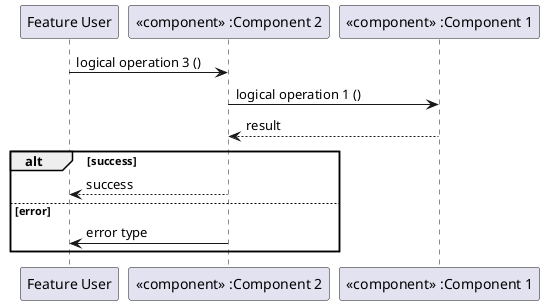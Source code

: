 ..
   # *******************************************************************************
   # Copyright (c) 2025 Contributors to the Eclipse Foundation
   #
   # See the NOTICE file(s) distributed with this work for additional
   # information regarding copyright ownership.
   #
   # This program and the accompanying materials are made available under the
   # terms of the Apache License Version 2.0 which is available at
   # https://www.apache.org/licenses/LICENSE-2.0
   #
   # SPDX-License-Identifier: Apache-2.0
   # *******************************************************************************

@startuml

participant "Feature User" as actor
participant "«component» :Component 2" as m2
participant "«component» :Component 1" as m1

actor -> m2: logical operation 3 ()
m2 -> m1: logical operation 1 ()
m1 --> m2: result

alt success
    m2 --> actor: success
else error
    m2 -> actor: error type
end

@enduml
